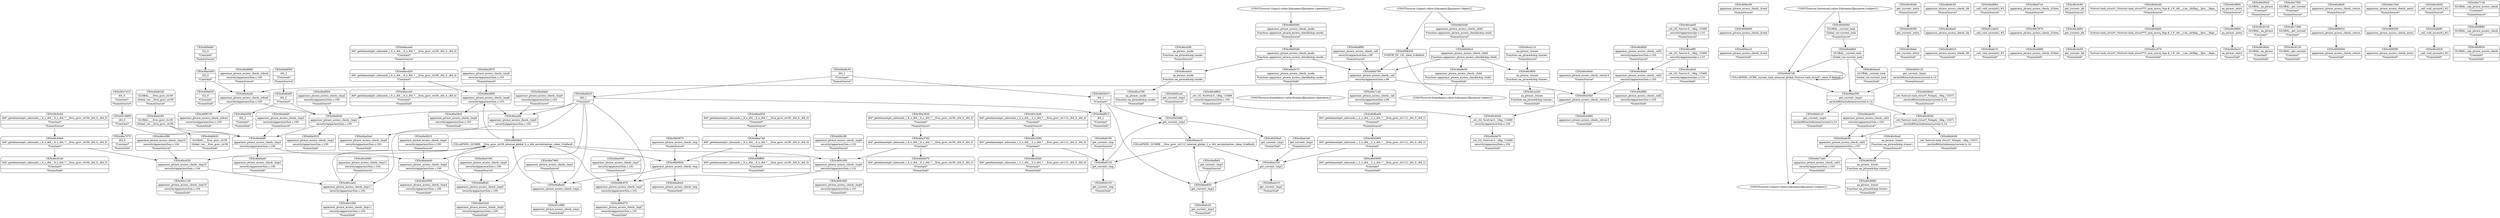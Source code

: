 digraph {
	CE0x46acee0 [shape=record,shape=Mrecord,label="{CE0x46acee0|i64*_getelementptr_inbounds_(_6_x_i64_,_6_x_i64_*___llvm_gcov_ctr39,_i64_0,_i64_4)|*Constant*|*SummSource*}"]
	CE0x451d8f0 [shape=record,shape=Mrecord,label="{CE0x451d8f0|apparmor_ptrace_access_check:_tmp1|*SummSink*}"]
	CE0x46ccee0 [shape=record,shape=Mrecord,label="{CE0x46ccee0|apparmor_ptrace_access_check:_tmp11|security/apparmor/lsm.c,104}"]
	CE0x469ecc0 [shape=record,shape=Mrecord,label="{CE0x469ecc0|apparmor_ptrace_access_check:_if.end|*SummSink*}"]
	CE0x469efa0 [shape=record,shape=Mrecord,label="{CE0x469efa0|i32_0|*Constant*|*SummSource*}"]
	CE0x46cd060 [shape=record,shape=Mrecord,label="{CE0x46cd060|apparmor_ptrace_access_check:_tmp11|security/apparmor/lsm.c,104|*SummSource*}"]
	CE0x46ac940 [shape=record,shape=Mrecord,label="{CE0x46ac940|apparmor_ptrace_access_check:_tmp7|security/apparmor/lsm.c,101|*SummSource*}"]
	CE0x46cc280 [shape=record,shape=Mrecord,label="{CE0x46cc280|apparmor_ptrace_access_check:_tmp11|security/apparmor/lsm.c,104|*SummSink*}"]
	CE0x46d48b0 [shape=record,shape=Mrecord,label="{CE0x46d48b0|GLOBAL:_current_task|Global_var:current_task}"]
	CE0x46c8290 [shape=record,shape=Mrecord,label="{CE0x46c8290|get_current:_entry}"]
	CE0x46c8fd0 [shape=record,shape=Mrecord,label="{CE0x46c8fd0|apparmor_ptrace_access_check:_call2|security/apparmor/lsm.c,103|*SummSource*}"]
	CE0x46a8ae0 [shape=record,shape=Mrecord,label="{CE0x46a8ae0|apparmor_ptrace_access_check:_bb}"]
	CE0x46cd3d0 [shape=record,shape=Mrecord,label="{CE0x46cd3d0|i64*_getelementptr_inbounds_(_2_x_i64_,_2_x_i64_*___llvm_gcov_ctr112,_i64_0,_i64_0)|*Constant*|*SummSink*}"]
	CE0x469ff00 [shape=record,shape=Mrecord,label="{CE0x469ff00|i64*_getelementptr_inbounds_(_6_x_i64_,_6_x_i64_*___llvm_gcov_ctr39,_i64_0,_i64_0)|*Constant*|*SummSink*}"]
	CE0x46ae830 [shape=record,shape=Mrecord,label="{CE0x46ae830|i64*_getelementptr_inbounds_(_6_x_i64_,_6_x_i64_*___llvm_gcov_ctr39,_i64_0,_i64_0)|*Constant*|*SummSource*}"]
	CE0x46cd8b0 [shape=record,shape=Mrecord,label="{CE0x46cd8b0|_ret_i32_%retval.0,_!dbg_!15480|security/apparmor/lsm.c,104|*SummSource*}"]
	CE0x451da50 [shape=record,shape=Mrecord,label="{CE0x451da50|_call_void_mcount()_#2}"]
	CE0x46cb880 [shape=record,shape=Mrecord,label="{CE0x46cb880|apparmor_ptrace_access_check:_retval.0|*SummSink*}"]
	CE0x46b0800 [shape=record,shape=Mrecord,label="{CE0x46b0800|apparmor_ptrace_access_check:_tmp}"]
	CE0x46a3760 [shape=record,shape=Mrecord,label="{CE0x46a3760|i64*_getelementptr_inbounds_(_6_x_i64_,_6_x_i64_*___llvm_gcov_ctr39,_i64_0,_i64_3)|*Constant*}"]
	CE0x46a7570 [shape=record,shape=Mrecord,label="{CE0x46a7570|i64_0|*Constant*|*SummSink*}"]
	CE0x46a47c0 [shape=record,shape=Mrecord,label="{CE0x46a47c0|apparmor_ptrace_access_check:_if.then|*SummSource*}"]
	CE0x46b5cb0 [shape=record,shape=Mrecord,label="{CE0x46b5cb0|apparmor_ptrace_access_check:_child|Function::apparmor_ptrace_access_check&Arg::child::|*SummSource*}"]
	CE0x46ad2e0 [shape=record,shape=Mrecord,label="{CE0x46ad2e0|apparmor_ptrace_access_check:_tmp9|security/apparmor/lsm.c,103|*SummSink*}"]
	CE0x46c4c90 [shape=record,shape=Mrecord,label="{CE0x46c4c90|get_current:_bb|*SummSource*}"]
	CE0x469ef30 [shape=record,shape=Mrecord,label="{CE0x469ef30|i32_0|*Constant*|*SummSink*}"]
	CE0x46c2580 [shape=record,shape=Mrecord,label="{CE0x46c2580|i64*_getelementptr_inbounds_(_2_x_i64_,_2_x_i64_*___llvm_gcov_ctr112,_i64_0,_i64_0)|*Constant*}"]
	CE0x469ba00 [shape=record,shape=Mrecord,label="{CE0x469ba00|i64*_getelementptr_inbounds_(_2_x_i64_,_2_x_i64_*___llvm_gcov_ctr112,_i64_0,_i64_1)|*Constant*|*SummSource*}"]
	CE0x46af040 [shape=record,shape=Mrecord,label="{CE0x46af040|apparmor_ptrace_access_check:_tmp2|security/apparmor/lsm.c,100}"]
	CE0x46a28e0 [shape=record,shape=Mrecord,label="{CE0x46a28e0|apparmor_ptrace_access_check:_tmp8|security/apparmor/lsm.c,103|*SummSink*}"]
	CE0x46ae500 [shape=record,shape=Mrecord,label="{CE0x46ae500|get_current:_tmp4|./arch/x86/include/asm/current.h,14}"]
	CE0x46accb0 [shape=record,shape=Mrecord,label="{CE0x46accb0|i64*_getelementptr_inbounds_(_6_x_i64_,_6_x_i64_*___llvm_gcov_ctr39,_i64_0,_i64_4)|*Constant*|*SummSink*}"]
	CE0x46a4ee0 [shape=record,shape=Mrecord,label="{CE0x46a4ee0|apparmor_ptrace_access_check:_tmp3|security/apparmor/lsm.c,100|*SummSink*}"]
	CE0x46d3d10 [shape=record,shape=Mrecord,label="{CE0x46d3d10|i64_1|*Constant*}"]
	CE0x46d4bf0 [shape=record,shape=Mrecord,label="{CE0x46d4bf0|%struct.task_struct*_(%struct.task_struct**)*_asm_movq_%gs:$_1:P_,$0_,_r,im,_dirflag_,_fpsr_,_flags_}"]
	CE0x46a4bf0 [shape=record,shape=Mrecord,label="{CE0x46a4bf0|apparmor_ptrace_access_check:_tmp3|security/apparmor/lsm.c,100}"]
	CE0x46cabc0 [shape=record,shape=Mrecord,label="{CE0x46cabc0|_ret_i32_%error.0,_!dbg_!15485|security/apparmor/ipc.c,110|*SummSink*}"]
	CE0x469c670 [shape=record,shape=Mrecord,label="{CE0x469c670|apparmor_ptrace_access_check:_tmp7|security/apparmor/lsm.c,101|*SummSink*}"]
	CE0x46c84e0 [shape=record,shape=Mrecord,label="{CE0x46c84e0|get_current:_entry|*SummSink*}"]
	CE0x46a5180 [shape=record,shape=Mrecord,label="{CE0x46a5180|apparmor_ptrace_access_check:_tmp5|security/apparmor/lsm.c,100|*SummSource*}"]
	CE0x46cb5b0 [shape=record,shape=Mrecord,label="{CE0x46cb5b0|apparmor_ptrace_access_check:_retval.0}"]
	CE0x46ae410 [shape=record,shape=Mrecord,label="{CE0x46ae410|get_current:_tmp2|*SummSink*}"]
	CE0x46a3f10 [shape=record,shape=Mrecord,label="{CE0x46a3f10|apparmor_ptrace_access_check:_tmp2|security/apparmor/lsm.c,100|*SummSink*}"]
	CE0x46c9800 [shape=record,shape=Mrecord,label="{CE0x46c9800|aa_ptrace:_entry}"]
	CE0x451d860 [shape=record,shape=Mrecord,label="{CE0x451d860|i64_0|*Constant*}"]
	CE0x46a8ea0 [shape=record,shape=Mrecord,label="{CE0x46a8ea0|apparmor_ptrace_access_check:_tmp1}"]
	CE0x46ad4a0 [shape=record,shape=Mrecord,label="{CE0x46ad4a0|apparmor_ptrace_access_check:_tmp9|security/apparmor/lsm.c,103|*SummSource*}"]
	CE0x46c96a0 [shape=record,shape=Mrecord,label="{CE0x46c96a0|GLOBAL:_aa_ptrace|*Constant*|*SummSink*}"]
	CE0x46af840 [shape=record,shape=Mrecord,label="{CE0x46af840|apparmor_ptrace_access_check:_tmp5|security/apparmor/lsm.c,100}"]
	CE0x46d4940 [shape=record,shape=Mrecord,label="{CE0x46d4940|GLOBAL:_current_task|Global_var:current_task|*SummSource*}"]
	CE0x46ca5f0 [shape=record,shape=Mrecord,label="{CE0x46ca5f0|aa_ptrace:_mode|Function::aa_ptrace&Arg::mode::|*SummSource*}"]
	CE0x46a4e40 [shape=record,shape=Mrecord,label="{CE0x46a4e40|apparmor_ptrace_access_check:_tmp4|security/apparmor/lsm.c,100}"]
	CE0x46a5810 [shape=record,shape=Mrecord,label="{CE0x46a5810|apparmor_ptrace_access_check:_tmp4|security/apparmor/lsm.c,100|*SummSource*}"]
	CE0x46cbbb0 [shape=record,shape=Mrecord,label="{CE0x46cbbb0|i64*_getelementptr_inbounds_(_6_x_i64_,_6_x_i64_*___llvm_gcov_ctr39,_i64_0,_i64_5)|*Constant*}"]
	CE0x46d47d0 [shape=record,shape=Mrecord,label="{CE0x46d47d0|COLLAPSED:_GCRE_current_task_external_global_%struct.task_struct*:_elem_0:default:}"]
	CE0x46adc90 [shape=record,shape=Mrecord,label="{CE0x46adc90|apparmor_ptrace_access_check:_call1|security/apparmor/lsm.c,103}"]
	CE0x46b08e0 [shape=record,shape=Mrecord,label="{CE0x46b08e0|COLLAPSED:_GCMRE___llvm_gcov_ctr39_internal_global_6_x_i64_zeroinitializer:_elem_0:default:}"]
	CE0x46a3920 [shape=record,shape=Mrecord,label="{CE0x46a3920|i64*_getelementptr_inbounds_(_6_x_i64_,_6_x_i64_*___llvm_gcov_ctr39,_i64_0,_i64_3)|*Constant*|*SummSource*}"]
	CE0x46d3600 [shape=record,shape=Mrecord,label="{CE0x46d3600|i64*_getelementptr_inbounds_(_2_x_i64_,_2_x_i64_*___llvm_gcov_ctr112,_i64_0,_i64_1)|*Constant*|*SummSink*}"]
	CE0x46a8240 [shape=record,shape=Mrecord,label="{CE0x46a8240|GLOBAL:___llvm_gcov_ctr39|Global_var:__llvm_gcov_ctr39|*SummSource*}"]
	CE0x46cda70 [shape=record,shape=Mrecord,label="{CE0x46cda70|_ret_i32_%retval.0,_!dbg_!15480|security/apparmor/lsm.c,104|*SummSink*}"]
	CE0x46a8880 [shape=record,shape=Mrecord,label="{CE0x46a8880|apparmor_ptrace_access_check:_tobool|security/apparmor/lsm.c,100|*SummSource*}"]
	CE0x46c8f60 [shape=record,shape=Mrecord,label="{CE0x46c8f60|apparmor_ptrace_access_check:_call2|security/apparmor/lsm.c,103|*SummSink*}"]
	CE0x46ae3a0 [shape=record,shape=Mrecord,label="{CE0x46ae3a0|get_current:_tmp2|*SummSource*}"]
	"CONST[source:0(mediator),value:2(dynamic)][purpose:{object}]"
	CE0x46a5e70 [shape=record,shape=Mrecord,label="{CE0x46a5e70|apparmor_ptrace_access_check:_mode|Function::apparmor_ptrace_access_check&Arg::mode::|*SummSink*}"]
	CE0x46a2090 [shape=record,shape=Mrecord,label="{CE0x46a2090|i64_2|*Constant*|*SummSink*}"]
	CE0x46c7f50 [shape=record,shape=Mrecord,label="{CE0x46c7f50|GLOBAL:_get_current|*Constant*|*SummSource*}"]
	CE0x46b7870 [shape=record,shape=Mrecord,label="{CE0x46b7870|apparmor_ptrace_access_check:_if.then}"]
	CE0x46cb6e0 [shape=record,shape=Mrecord,label="{CE0x46cb6e0|apparmor_ptrace_access_check:_retval.0|*SummSource*}"]
	CE0x46ca110 [shape=record,shape=Mrecord,label="{CE0x46ca110|aa_ptrace:_tracee|Function::aa_ptrace&Arg::tracee::|*SummSource*}"]
	CE0x46a4dd0 [shape=record,shape=Mrecord,label="{CE0x46a4dd0|apparmor_ptrace_access_check:_tmp3|security/apparmor/lsm.c,100|*SummSource*}"]
	CE0x46d3d80 [shape=record,shape=Mrecord,label="{CE0x46d3d80|get_current:_tmp1}"]
	CE0x46a9d10 [shape=record,shape=Mrecord,label="{CE0x46a9d10|apparmor_ptrace_access_check:_bb|*SummSink*}"]
	CE0x46c4e50 [shape=record,shape=Mrecord,label="{CE0x46c4e50|get_current:_bb|*SummSink*}"]
	CE0x46bb670 [shape=record,shape=Mrecord,label="{CE0x46bb670|i64*_getelementptr_inbounds_(_6_x_i64_,_6_x_i64_*___llvm_gcov_ctr39,_i64_0,_i64_3)|*Constant*|*SummSink*}"]
	CE0x46b0870 [shape=record,shape=Mrecord,label="{CE0x46b0870|apparmor_ptrace_access_check:_tmp|*SummSource*}"]
	CE0x46a8d20 [shape=record,shape=Mrecord,label="{CE0x46a8d20|i64_1|*Constant*}"]
	CE0x46a4a40 [shape=record,shape=Mrecord,label="{CE0x46a4a40|apparmor_ptrace_access_check:_tobool|security/apparmor/lsm.c,100}"]
	CE0x46ca4c0 [shape=record,shape=Mrecord,label="{CE0x46ca4c0|aa_ptrace:_mode|Function::aa_ptrace&Arg::mode::}"]
	CE0x46d3c30 [shape=record,shape=Mrecord,label="{CE0x46d3c30|get_current:_tmp|*SummSink*}"]
	CE0x46d4120 [shape=record,shape=Mrecord,label="{CE0x46d4120|get_current:_tmp4|./arch/x86/include/asm/current.h,14|*SummSource*}"]
	CE0x46a8490 [shape=record,shape=Mrecord,label="{CE0x46a8490|i64_2|*Constant*}"]
	CE0x469fd10 [shape=record,shape=Mrecord,label="{CE0x469fd10|apparmor_ptrace_access_check:_return}"]
	CE0x46a8dc0 [shape=record,shape=Mrecord,label="{CE0x46a8dc0|apparmor_ptrace_access_check:_tmp|*SummSink*}"]
	CE0x46c9900 [shape=record,shape=Mrecord,label="{CE0x46c9900|aa_ptrace:_entry|*SummSource*}"]
	CE0x46a7410 [shape=record,shape=Mrecord,label="{CE0x46a7410|i64_0|*Constant*|*SummSource*}"]
	CE0x46a9e30 [shape=record,shape=Mrecord,label="{CE0x46a9e30|apparmor_ptrace_access_check:_child|Function::apparmor_ptrace_access_check&Arg::child::|*SummSink*}"]
	CE0x46a8f80 [shape=record,shape=Mrecord,label="{CE0x46a8f80|apparmor_ptrace_access_check:_call|security/apparmor/lsm.c,99|*SummSource*}"]
	CE0x469cf30 [shape=record,shape=Mrecord,label="{CE0x469cf30|apparmor_ptrace_access_check:_entry}"]
	CE0x46c83d0 [shape=record,shape=Mrecord,label="{CE0x46c83d0|get_current:_entry|*SummSource*}"]
	CE0x469c380 [shape=record,shape=Mrecord,label="{CE0x469c380|apparmor_ptrace_access_check:_tmp6|security/apparmor/lsm.c,101}"]
	CE0x46c8c60 [shape=record,shape=Mrecord,label="{CE0x46c8c60|_ret_%struct.task_struct*_%tmp4,_!dbg_!15471|./arch/x86/include/asm/current.h,14|*SummSink*}"]
	CE0x46c8130 [shape=record,shape=Mrecord,label="{CE0x46c8130|GLOBAL:_get_current|*Constant*|*SummSink*}"]
	CE0x46c9d60 [shape=record,shape=Mrecord,label="{CE0x46c9d60|aa_ptrace:_tracer|Function::aa_ptrace&Arg::tracer::|*SummSink*}"]
	"CONST[source:1(input),value:2(dynamic)][purpose:{operation}]"
	CE0x46b65d0 [shape=record,shape=Mrecord,label="{CE0x46b65d0|apparmor_ptrace_access_check:_mode|Function::apparmor_ptrace_access_check&Arg::mode::}"]
	CE0x46c9a10 [shape=record,shape=Mrecord,label="{CE0x46c9a10|aa_ptrace:_entry|*SummSink*}"]
	CE0x46cc020 [shape=record,shape=Mrecord,label="{CE0x46cc020|apparmor_ptrace_access_check:_tmp10|security/apparmor/lsm.c,104}"]
	CE0x46a2800 [shape=record,shape=Mrecord,label="{CE0x46a2800|apparmor_ptrace_access_check:_tmp8|security/apparmor/lsm.c,103}"]
	CE0x46c1870 [shape=record,shape=Mrecord,label="{CE0x46c1870|%struct.task_struct*_(%struct.task_struct**)*_asm_movq_%gs:$_1:P_,$0_,_r,im,_dirflag_,_fpsr_,_flags_|*SummSink*}"]
	CE0x46ca8f0 [shape=record,shape=Mrecord,label="{CE0x46ca8f0|_ret_i32_%error.0,_!dbg_!15485|security/apparmor/ipc.c,110}"]
	CE0x46c86a0 [shape=record,shape=Mrecord,label="{CE0x46c86a0|_ret_%struct.task_struct*_%tmp4,_!dbg_!15471|./arch/x86/include/asm/current.h,14|*SummSource*}"]
	CE0x46a71a0 [shape=record,shape=Mrecord,label="{CE0x46a71a0|apparmor_ptrace_access_check:_call|security/apparmor/lsm.c,99|*SummSink*}"]
	CE0x46c4500 [shape=record,shape=Mrecord,label="{CE0x46c4500|_call_void_mcount()_#2|*SummSource*}"]
	CE0x46d3ca0 [shape=record,shape=Mrecord,label="{CE0x46d3ca0|get_current:_tmp1|*SummSource*}"]
	CE0x469c460 [shape=record,shape=Mrecord,label="{CE0x469c460|apparmor_ptrace_access_check:_tmp6|security/apparmor/lsm.c,101|*SummSink*}"]
	CE0x46af9b0 [shape=record,shape=Mrecord,label="{CE0x46af9b0|_call_void_mcount()_#2|*SummSource*}"]
	CE0x46aea10 [shape=record,shape=Mrecord,label="{CE0x46aea10|COLLAPSED:_GCMRE___llvm_gcov_ctr112_internal_global_2_x_i64_zeroinitializer:_elem_0:default:}"]
	CE0x46c24d0 [shape=record,shape=Mrecord,label="{CE0x46c24d0|i64*_getelementptr_inbounds_(_2_x_i64_,_2_x_i64_*___llvm_gcov_ctr112,_i64_0,_i64_0)|*Constant*|*SummSource*}"]
	CE0x46ae650 [shape=record,shape=Mrecord,label="{CE0x46ae650|get_current:_tmp3}"]
	CE0x46cd440 [shape=record,shape=Mrecord,label="{CE0x46cd440|_ret_i32_%retval.0,_!dbg_!15480|security/apparmor/lsm.c,104}"]
	CE0x460b790 [shape=record,shape=Mrecord,label="{CE0x460b790|apparmor_ptrace_access_check:_call|security/apparmor/lsm.c,99}"]
	CE0x46acd20 [shape=record,shape=Mrecord,label="{CE0x46acd20|i64*_getelementptr_inbounds_(_6_x_i64_,_6_x_i64_*___llvm_gcov_ctr39,_i64_0,_i64_4)|*Constant*}"]
	CE0x46afb60 [shape=record,shape=Mrecord,label="{CE0x46afb60|get_current:_tmp3|*SummSource*}"]
	CE0x46c9520 [shape=record,shape=Mrecord,label="{CE0x46c9520|GLOBAL:_aa_ptrace|*Constant*|*SummSource*}"]
	CE0x46c9f50 [shape=record,shape=Mrecord,label="{CE0x46c9f50|aa_ptrace:_tracee|Function::aa_ptrace&Arg::tracee::}"]
	CE0x46d36a0 [shape=record,shape=Mrecord,label="{CE0x46d36a0|get_current:_tmp1|*SummSink*}"]
	CE0x46afe90 [shape=record,shape=Mrecord,label="{CE0x46afe90|_call_void_mcount()_#2}"]
	CE0x46d41c0 [shape=record,shape=Mrecord,label="{CE0x46d41c0|get_current:_tmp4|./arch/x86/include/asm/current.h,14|*SummSink*}"]
	CE0x46a8590 [shape=record,shape=Mrecord,label="{CE0x46a8590|i64_2|*Constant*|*SummSource*}"]
	CE0x46c8b50 [shape=record,shape=Mrecord,label="{CE0x46c8b50|_ret_%struct.task_struct*_%tmp4,_!dbg_!15471|./arch/x86/include/asm/current.h,14}"]
	CE0x46c7a40 [shape=record,shape=Mrecord,label="{CE0x46c7a40|apparmor_ptrace_access_check:_call1|security/apparmor/lsm.c,103|*SummSink*}"]
	CE0x46cc090 [shape=record,shape=Mrecord,label="{CE0x46cc090|apparmor_ptrace_access_check:_tmp10|security/apparmor/lsm.c,104|*SummSource*}"]
	CE0x46af0b0 [shape=record,shape=Mrecord,label="{CE0x46af0b0|apparmor_ptrace_access_check:_tmp2|security/apparmor/lsm.c,100|*SummSource*}"]
	CE0x46caa00 [shape=record,shape=Mrecord,label="{CE0x46caa00|_ret_i32_%error.0,_!dbg_!15485|security/apparmor/ipc.c,110|*SummSource*}"]
	CE0x460f880 [shape=record,shape=Mrecord,label="{CE0x460f880|GLOBAL:_cap_ptrace_access_check|*Constant*}"]
	CE0x46a4c60 [shape=record,shape=Mrecord,label="{CE0x46a4c60|GLOBAL:___llvm_gcov_ctr39|Global_var:__llvm_gcov_ctr39}"]
	CE0x46c45c0 [shape=record,shape=Mrecord,label="{CE0x46c45c0|_call_void_mcount()_#2|*SummSink*}"]
	CE0x469c970 [shape=record,shape=Mrecord,label="{CE0x469c970|apparmor_ptrace_access_check:_tmp7|security/apparmor/lsm.c,101}"]
	CE0x469d560 [shape=record,shape=Mrecord,label="{CE0x469d560|apparmor_ptrace_access_check:_return|*SummSink*}"]
	CE0x46ade50 [shape=record,shape=Mrecord,label="{CE0x46ade50|apparmor_ptrace_access_check:_call1|security/apparmor/lsm.c,103|*SummSource*}"]
	CE0x46cc100 [shape=record,shape=Mrecord,label="{CE0x46cc100|apparmor_ptrace_access_check:_tmp10|security/apparmor/lsm.c,104|*SummSink*}"]
	CE0x46a9c50 [shape=record,shape=Mrecord,label="{CE0x46a9c50|apparmor_ptrace_access_check:_bb|*SummSource*}"]
	CE0x46d4ae0 [shape=record,shape=Mrecord,label="{CE0x46d4ae0|GLOBAL:_current_task|Global_var:current_task|*SummSink*}"]
	"CONST[source:1(input),value:2(dynamic)][purpose:{subject}]"
	CE0x46b5bc0 [shape=record,shape=Mrecord,label="{CE0x46b5bc0|apparmor_ptrace_access_check:_child|Function::apparmor_ptrace_access_check&Arg::child::}"]
	CE0x46cbcb0 [shape=record,shape=Mrecord,label="{CE0x46cbcb0|i64*_getelementptr_inbounds_(_6_x_i64_,_6_x_i64_*___llvm_gcov_ctr39,_i64_0,_i64_5)|*Constant*|*SummSource*}"]
	CE0x46ae740 [shape=record,shape=Mrecord,label="{CE0x46ae740|i64*_getelementptr_inbounds_(_6_x_i64_,_6_x_i64_*___llvm_gcov_ctr39,_i64_0,_i64_0)|*Constant*}"]
	CE0x46afa70 [shape=record,shape=Mrecord,label="{CE0x46afa70|_call_void_mcount()_#2|*SummSink*}"]
	CE0x46a9120 [shape=record,shape=Mrecord,label="{CE0x46a9120|get_current:_tmp}"]
	CE0x469eb90 [shape=record,shape=Mrecord,label="{CE0x469eb90|apparmor_ptrace_access_check:_if.end}"]
	CE0x46a5990 [shape=record,shape=Mrecord,label="{CE0x46a5990|apparmor_ptrace_access_check:_tmp4|security/apparmor/lsm.c,100|*SummSink*}"]
	CE0x469ec00 [shape=record,shape=Mrecord,label="{CE0x469ec00|apparmor_ptrace_access_check:_if.end|*SummSource*}"]
	CE0x469f130 [shape=record,shape=Mrecord,label="{CE0x469f130|apparmor_ptrace_access_check:_tobool|security/apparmor/lsm.c,100|*SummSink*}"]
	CE0x46c9130 [shape=record,shape=Mrecord,label="{CE0x46c9130|GLOBAL:_aa_ptrace|*Constant*}"]
	CE0x46b6430 [shape=record,shape=Mrecord,label="{CE0x46b6430|VOIDTB_TE:_CE:_elem_0:default:}"]
	CE0x46a52e0 [shape=record,shape=Mrecord,label="{CE0x46a52e0|apparmor_ptrace_access_check:_tmp5|security/apparmor/lsm.c,100|*SummSink*}"]
	CE0x46a2870 [shape=record,shape=Mrecord,label="{CE0x46a2870|apparmor_ptrace_access_check:_tmp8|security/apparmor/lsm.c,103|*SummSource*}"]
	CE0x46c9ca0 [shape=record,shape=Mrecord,label="{CE0x46c9ca0|aa_ptrace:_tracer|Function::aa_ptrace&Arg::tracer::|*SummSource*}"]
	CE0x46a8420 [shape=record,shape=Mrecord,label="{CE0x46a8420|GLOBAL:___llvm_gcov_ctr39|Global_var:__llvm_gcov_ctr39|*SummSink*}"]
	CE0x46a7960 [shape=record,shape=Mrecord,label="{CE0x46a7960|apparmor_ptrace_access_check:_tmp1|*SummSource*}"]
	"CONST[source:1(input),value:2(dynamic)][purpose:{object}]"
	CE0x46a8bf0 [shape=record,shape=Mrecord,label="{CE0x46a8bf0|apparmor_ptrace_access_check:_return|*SummSource*}"]
	CE0x46c91a0 [shape=record,shape=Mrecord,label="{CE0x46c91a0|i64*_getelementptr_inbounds_(_6_x_i64_,_6_x_i64_*___llvm_gcov_ctr39,_i64_0,_i64_5)|*Constant*|*SummSink*}"]
	CE0x46a5e00 [shape=record,shape=Mrecord,label="{CE0x46a5e00|i32_0|*Constant*}"]
	CE0x46afc20 [shape=record,shape=Mrecord,label="{CE0x46afc20|get_current:_tmp3|*SummSink*}"]
	CE0x460f920 [shape=record,shape=Mrecord,label="{CE0x460f920|GLOBAL:_cap_ptrace_access_check|*Constant*|*SummSink*}"]
	CE0x46a8f10 [shape=record,shape=Mrecord,label="{CE0x46a8f10|i64_1|*Constant*|*SummSink*}"]
	CE0x46c7d90 [shape=record,shape=Mrecord,label="{CE0x46c7d90|GLOBAL:_get_current|*Constant*}"]
	CE0x46a15e0 [shape=record,shape=Mrecord,label="{CE0x46a15e0|apparmor_ptrace_access_check:_entry|*SummSource*}"]
	CE0x46d3860 [shape=record,shape=Mrecord,label="{CE0x46d3860|i64*_getelementptr_inbounds_(_2_x_i64_,_2_x_i64_*___llvm_gcov_ctr112,_i64_0,_i64_1)|*Constant*}"]
	CE0x46a9190 [shape=record,shape=Mrecord,label="{CE0x46a9190|get_current:_tmp|*SummSource*}"]
	CE0x469f3f0 [shape=record,shape=Mrecord,label="{CE0x469f3f0|apparmor_ptrace_access_check:_entry|*SummSink*}"]
	CE0x46a4880 [shape=record,shape=Mrecord,label="{CE0x46a4880|apparmor_ptrace_access_check:_if.then|*SummSink*}"]
	CE0x46ca2b0 [shape=record,shape=Mrecord,label="{CE0x46ca2b0|aa_ptrace:_tracee|Function::aa_ptrace&Arg::tracee::|*SummSink*}"]
	CE0x46c8eb0 [shape=record,shape=Mrecord,label="{CE0x46c8eb0|apparmor_ptrace_access_check:_call2|security/apparmor/lsm.c,103}"]
	CE0x46c4b60 [shape=record,shape=Mrecord,label="{CE0x46c4b60|get_current:_bb}"]
	CE0x46d4cd0 [shape=record,shape=Mrecord,label="{CE0x46d4cd0|%struct.task_struct*_(%struct.task_struct**)*_asm_movq_%gs:$_1:P_,$0_,_r,im,_dirflag_,_fpsr_,_flags_|*SummSource*}"]
	CE0x46c9c00 [shape=record,shape=Mrecord,label="{CE0x46c9c00|aa_ptrace:_tracer|Function::aa_ptrace&Arg::tracer::}"]
	CE0x46a7130 [shape=record,shape=Mrecord,label="{CE0x46a7130|GLOBAL:_cap_ptrace_access_check|*Constant*|*SummSource*}"]
	CE0x46a8e30 [shape=record,shape=Mrecord,label="{CE0x46a8e30|i64_1|*Constant*|*SummSource*}"]
	"CONST[source:0(mediator),value:0(static)][purpose:{operation}]"
	CE0x46a2af0 [shape=record,shape=Mrecord,label="{CE0x46a2af0|apparmor_ptrace_access_check:_tmp9|security/apparmor/lsm.c,103}"]
	"CONST[source:2(external),value:2(dynamic)][purpose:{subject}]"
	CE0x46ca790 [shape=record,shape=Mrecord,label="{CE0x46ca790|aa_ptrace:_mode|Function::aa_ptrace&Arg::mode::|*SummSink*}"]
	CE0x46b6560 [shape=record,shape=Mrecord,label="{CE0x46b6560|apparmor_ptrace_access_check:_mode|Function::apparmor_ptrace_access_check&Arg::mode::|*SummSource*}"]
	CE0x469c3f0 [shape=record,shape=Mrecord,label="{CE0x469c3f0|apparmor_ptrace_access_check:_tmp6|security/apparmor/lsm.c,101|*SummSource*}"]
	CE0x46ae330 [shape=record,shape=Mrecord,label="{CE0x46ae330|get_current:_tmp2}"]
	CE0x469c3f0 -> CE0x469c380
	CE0x46a8490 -> CE0x46a2090
	CE0x460b790 -> CE0x46a71a0
	CE0x46d3d10 -> CE0x46d3d80
	CE0x46d3ca0 -> CE0x46d3d80
	CE0x46c9f50 -> CE0x46ca2b0
	CE0x46c2580 -> CE0x46cd3d0
	CE0x46c8b50 -> CE0x46adc90
	CE0x46b7870 -> CE0x46a4880
	CE0x46a5180 -> CE0x46af840
	CE0x451da50 -> CE0x46afa70
	CE0x469c380 -> CE0x469c970
	CE0x46ade50 -> CE0x46adc90
	CE0x469eb90 -> CE0x469ecc0
	CE0x46cbbb0 -> CE0x46cc020
	CE0x46acd20 -> CE0x46accb0
	CE0x46c9130 -> CE0x46c96a0
	CE0x46d4940 -> CE0x46d48b0
	CE0x46a8ae0 -> CE0x46a9d10
	CE0x46cc090 -> CE0x46cc020
	CE0x46c8b50 -> CE0x46c8c60
	CE0x46af840 -> CE0x46a52e0
	CE0x46a4e40 -> CE0x46a5990
	CE0x46ad4a0 -> CE0x46a2af0
	CE0x46c83d0 -> CE0x46c8290
	CE0x46b6430 -> "CONST[source:0(mediator),value:2(dynamic)][purpose:{object}]"
	CE0x46b0870 -> CE0x46b0800
	CE0x469ec00 -> CE0x469eb90
	CE0x46a4a40 -> CE0x46af040
	CE0x46c24d0 -> CE0x46c2580
	CE0x46caa00 -> CE0x46ca8f0
	CE0x46a8bf0 -> CE0x469fd10
	CE0x46b0800 -> CE0x46a8ea0
	CE0x46ae830 -> CE0x46ae740
	CE0x46acd20 -> CE0x46a2800
	CE0x46c8fd0 -> CE0x46c8eb0
	CE0x46cd8b0 -> CE0x46cd440
	CE0x46c7d90 -> CE0x46c8130
	CE0x46afb60 -> CE0x46ae650
	CE0x46a8240 -> CE0x46a4c60
	CE0x46ae650 -> CE0x46afc20
	CE0x46c8290 -> CE0x46c84e0
	CE0x46ae740 -> CE0x46b0800
	CE0x46a4c60 -> CE0x46a8420
	CE0x46b6560 -> CE0x46b65d0
	CE0x469c970 -> CE0x469c670
	CE0x46a9c50 -> CE0x46a8ae0
	CE0x46d48b0 -> CE0x46d4ae0
	CE0x46a9120 -> CE0x46d3c30
	CE0x46a5e00 -> CE0x46a4a40
	CE0x46ae500 -> CE0x46d41c0
	CE0x46c8eb0 -> CE0x46c8f60
	CE0x46cb5b0 -> CE0x46cd440
	CE0x469cf30 -> CE0x469f3f0
	CE0x46a4bf0 -> CE0x46a4e40
	CE0x46a8d20 -> CE0x46af040
	CE0x46a3760 -> CE0x46bb670
	CE0x46ae3a0 -> CE0x46ae330
	CE0x46d3d10 -> CE0x46ae650
	CE0x46ca8f0 -> CE0x46cabc0
	CE0x46c4c90 -> CE0x46c4b60
	CE0x46ae330 -> CE0x46ae410
	CE0x46af9b0 -> CE0x451da50
	CE0x46a3920 -> CE0x46a3760
	CE0x46afe90 -> CE0x46c45c0
	CE0x46c4500 -> CE0x46afe90
	CE0x469fd10 -> CE0x469d560
	CE0x46c9ca0 -> CE0x46c9c00
	CE0x46aea10 -> CE0x46ae330
	CE0x46a8d20 -> CE0x46af840
	CE0x46ae500 -> CE0x46c8b50
	CE0x46c9520 -> CE0x46c9130
	CE0x46b5cb0 -> CE0x46b5bc0
	CE0x46a2870 -> CE0x46a2800
	CE0x46af040 -> CE0x46a3f10
	CE0x46a8d20 -> CE0x46ccee0
	CE0x46a8d20 -> CE0x46a8f10
	CE0x451d860 -> CE0x46a4bf0
	CE0x46b5bc0 -> CE0x460b790
	CE0x46d47d0 -> CE0x46ae500
	CE0x46a2800 -> CE0x46a28e0
	CE0x46cbbb0 -> CE0x46c91a0
	CE0x46adc90 -> CE0x46c9c00
	CE0x46cbcb0 -> CE0x46cbbb0
	CE0x46a8d20 -> CE0x469c970
	CE0x46a8ea0 -> CE0x451d8f0
	CE0x46b65d0 -> CE0x46ca4c0
	"CONST[source:2(external),value:2(dynamic)][purpose:{subject}]" -> CE0x46d4940
	CE0x46acee0 -> CE0x46acd20
	CE0x46a4dd0 -> CE0x46a4bf0
	CE0x46aea10 -> CE0x46a9120
	CE0x46cc020 -> CE0x46cc100
	CE0x46d3d80 -> CE0x46aea10
	CE0x46a8490 -> CE0x46af040
	CE0x46ccee0 -> CE0x46cc280
	CE0x460b790 -> CE0x46a4a40
	CE0x46d48b0 -> CE0x46ae500
	CE0x46d4cd0 -> CE0x46d4bf0
	CE0x46b5bc0 -> CE0x46a9e30
	CE0x46a8f80 -> CE0x460b790
	CE0x46d3860 -> CE0x46ae330
	CE0x46a9e30 -> "CONST[source:0(mediator),value:2(dynamic)][purpose:{object}]"
	CE0x469c970 -> CE0x46b08e0
	CE0x46b6430 -> CE0x460b790
	CE0x46ae740 -> CE0x469ff00
	CE0x46a2af0 -> CE0x46ad2e0
	CE0x469ba00 -> CE0x46d3860
	CE0x46b08e0 -> CE0x46cc020
	CE0x46ca110 -> CE0x46c9f50
	CE0x46adc90 -> CE0x46c7a40
	CE0x46ae650 -> CE0x46aea10
	CE0x46a8d20 -> CE0x46a2af0
	CE0x451d860 -> CE0x46a7570
	CE0x46a2af0 -> CE0x46b08e0
	CE0x46ae330 -> CE0x46ae650
	CE0x46c9c00 -> CE0x46c9d60
	"CONST[source:1(input),value:2(dynamic)][purpose:{operation}]" -> CE0x46b6560
	CE0x46b08e0 -> CE0x46a4e40
	CE0x46d4bf0 -> CE0x46c1870
	CE0x46cd440 -> CE0x46cda70
	CE0x46b65d0 -> CE0x46a5e70
	CE0x46cc020 -> CE0x46ccee0
	CE0x46af0b0 -> CE0x46af040
	CE0x46a4c60 -> CE0x46a4bf0
	CE0x46af840 -> CE0x46b08e0
	CE0x469c380 -> CE0x469c460
	CE0x46ca8f0 -> CE0x46c8eb0
	CE0x46d48b0 -> CE0x46d47d0
	"CONST[source:2(external),value:2(dynamic)][purpose:{subject}]" -> CE0x46d47d0
	CE0x46ccee0 -> CE0x46b08e0
	CE0x46a5810 -> CE0x46a4e40
	CE0x46a8e30 -> CE0x46a8d20
	CE0x46c9800 -> CE0x46c9a10
	CE0x46a7410 -> CE0x451d860
	CE0x46a4a40 -> CE0x469f130
	CE0x46c8eb0 -> CE0x46cb5b0
	CE0x46b5bc0 -> CE0x46c9f50
	CE0x46b08e0 -> CE0x46a2800
	CE0x46d3d80 -> CE0x46d36a0
	CE0x469efa0 -> CE0x46a5e00
	CE0x460f880 -> CE0x460f920
	CE0x46a2800 -> CE0x46a2af0
	CE0x46d4120 -> CE0x46ae500
	CE0x46a8ea0 -> CE0x46b08e0
	"CONST[source:1(input),value:2(dynamic)][purpose:{object}]" -> CE0x46b6430
	CE0x46d47d0 -> "CONST[source:1(input),value:2(dynamic)][purpose:{subject}]"
	CE0x46cb6e0 -> CE0x46cb5b0
	CE0x46a5e00 -> CE0x469ef30
	CE0x46c4b60 -> CE0x46c4e50
	CE0x46c86a0 -> CE0x46c8b50
	CE0x46a5e70 -> "CONST[source:0(mediator),value:0(static)][purpose:{operation}]"
	CE0x46b65d0 -> CE0x460b790
	CE0x46a3760 -> CE0x469c380
	CE0x46c7f50 -> CE0x46c7d90
	CE0x46c2580 -> CE0x46a9120
	CE0x46d3d10 -> CE0x46a8f10
	CE0x46ac940 -> CE0x469c970
	CE0x46a9120 -> CE0x46d3d80
	CE0x46c9900 -> CE0x46c9800
	CE0x46ca4c0 -> CE0x46ca790
	CE0x46a8590 -> CE0x46a8490
	CE0x46d3860 -> CE0x46d3600
	CE0x46a4bf0 -> CE0x46a4ee0
	CE0x460b790 -> CE0x46cb5b0
	CE0x46a8d20 -> CE0x46a8ea0
	CE0x46ca5f0 -> CE0x46ca4c0
	"CONST[source:1(input),value:2(dynamic)][purpose:{object}]" -> CE0x46b5cb0
	CE0x46a4e40 -> CE0x46af840
	CE0x46c7a40 -> "CONST[source:1(input),value:2(dynamic)][purpose:{subject}]"
	CE0x46af040 -> CE0x46a4bf0
	CE0x46a7130 -> CE0x460f880
	CE0x46a47c0 -> CE0x46b7870
	CE0x46a7960 -> CE0x46a8ea0
	CE0x46b08e0 -> CE0x46b0800
	CE0x46a9190 -> CE0x46a9120
	CE0x46a8e30 -> CE0x46d3d10
	CE0x46a15e0 -> CE0x469cf30
	CE0x46d47d0 -> CE0x46d47d0
	CE0x46b08e0 -> CE0x469c380
	CE0x46a8880 -> CE0x46a4a40
	CE0x46cb5b0 -> CE0x46cb880
	CE0x46cd060 -> CE0x46ccee0
	CE0x46b0800 -> CE0x46a8dc0
}